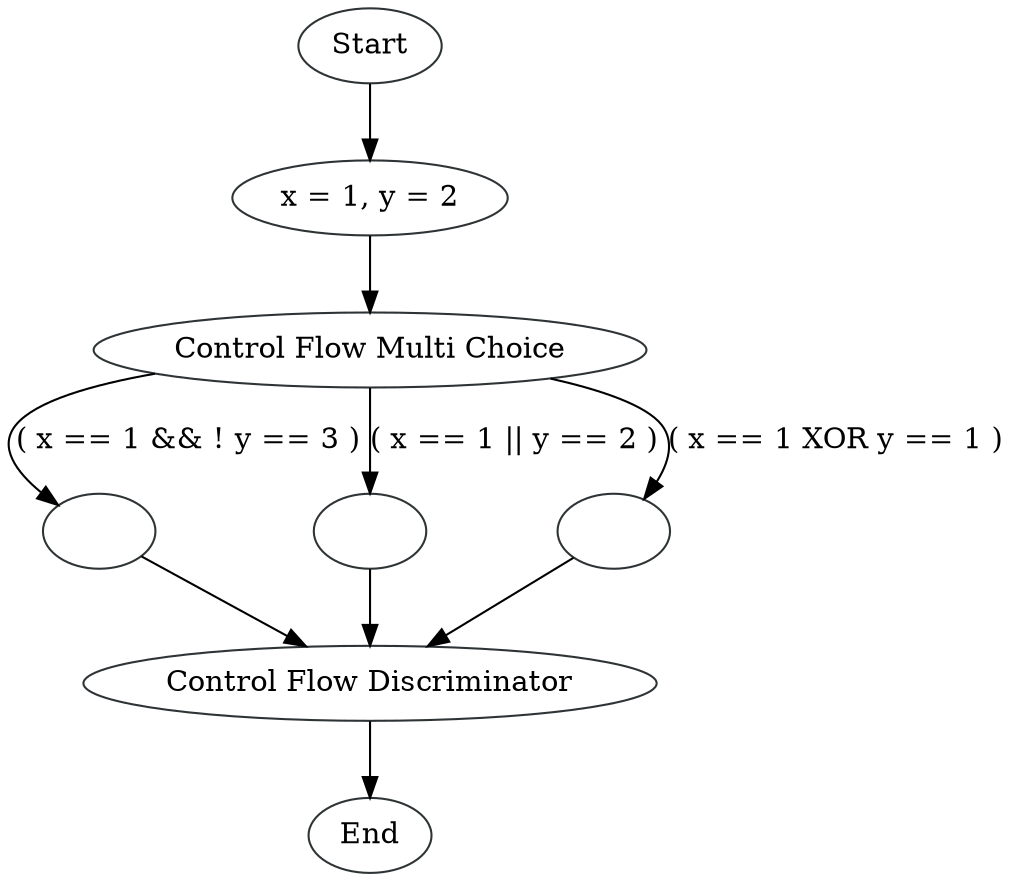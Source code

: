 digraph MultiChoiceDiscriminator {
node1 [label="Start", color="#2e3436"]
node3 [label="x = 1, y = 2", color="#2e3436"]
node4 [label="Control Flow\ Multi Choice", color="#2e3436"]
node5 [label="", color="#2e3436"]
node6 [label="Control Flow\ Discriminator", color="#2e3436"]
node2 [label="End", color="#2e3436"]
node7 [label="", color="#2e3436"]
node8 [label="", color="#2e3436"]

node1 -> node3
node3 -> node4
node4 -> node5 [label="( x == 1 && ! y == 3 )"]
node4 -> node7 [label="( x == 1 || y == 2 )"]
node4 -> node8 [label="( x == 1 XOR y == 1 )"]
node5 -> node6
node6 -> node2
node7 -> node6
node8 -> node6
}
